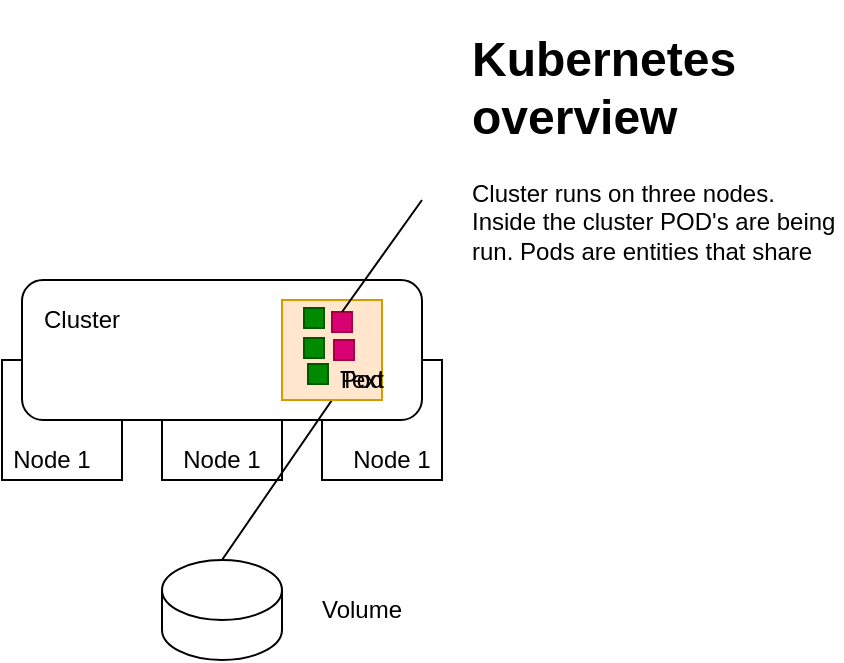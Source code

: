 <mxfile version="14.1.9" type="device"><diagram id="8oVE1SLZQWJtQwCvxKY3" name="Page-1"><mxGraphModel dx="1038" dy="579" grid="1" gridSize="10" guides="1" tooltips="1" connect="1" arrows="1" fold="1" page="1" pageScale="1" pageWidth="850" pageHeight="1100" math="0" shadow="0"><root><mxCell id="0"/><mxCell id="1" parent="0"/><mxCell id="kCujNmMtWDmN2-Ke9Z3--6" value="" style="whiteSpace=wrap;html=1;aspect=fixed;" vertex="1" parent="1"><mxGeometry x="240" y="280" width="60" height="60" as="geometry"/></mxCell><mxCell id="kCujNmMtWDmN2-Ke9Z3--7" value="" style="whiteSpace=wrap;html=1;aspect=fixed;" vertex="1" parent="1"><mxGeometry x="320" y="280" width="60" height="60" as="geometry"/></mxCell><mxCell id="kCujNmMtWDmN2-Ke9Z3--8" value="" style="whiteSpace=wrap;html=1;aspect=fixed;direction=south;" vertex="1" parent="1"><mxGeometry x="400" y="280" width="60" height="60" as="geometry"/></mxCell><mxCell id="kCujNmMtWDmN2-Ke9Z3--9" value="" style="rounded=1;whiteSpace=wrap;html=1;" vertex="1" parent="1"><mxGeometry x="250" y="240" width="200" height="70" as="geometry"/></mxCell><mxCell id="kCujNmMtWDmN2-Ke9Z3--10" value="" style="shape=cylinder3;whiteSpace=wrap;html=1;boundedLbl=1;backgroundOutline=1;size=15;" vertex="1" parent="1"><mxGeometry x="320" y="380" width="60" height="50" as="geometry"/></mxCell><mxCell id="kCujNmMtWDmN2-Ke9Z3--11" value="Cluster" style="text;html=1;strokeColor=none;fillColor=none;align=center;verticalAlign=middle;whiteSpace=wrap;rounded=0;" vertex="1" parent="1"><mxGeometry x="260" y="250" width="40" height="20" as="geometry"/></mxCell><mxCell id="kCujNmMtWDmN2-Ke9Z3--14" value="Node 1" style="text;html=1;strokeColor=none;fillColor=none;align=center;verticalAlign=middle;whiteSpace=wrap;rounded=0;" vertex="1" parent="1"><mxGeometry x="240" y="320" width="50" height="20" as="geometry"/></mxCell><mxCell id="kCujNmMtWDmN2-Ke9Z3--15" value="Node 1" style="text;html=1;strokeColor=none;fillColor=none;align=center;verticalAlign=middle;whiteSpace=wrap;rounded=0;" vertex="1" parent="1"><mxGeometry x="325" y="320" width="50" height="20" as="geometry"/></mxCell><mxCell id="kCujNmMtWDmN2-Ke9Z3--16" value="Node 1" style="text;html=1;strokeColor=none;fillColor=none;align=center;verticalAlign=middle;whiteSpace=wrap;rounded=0;" vertex="1" parent="1"><mxGeometry x="410" y="320" width="50" height="20" as="geometry"/></mxCell><mxCell id="kCujNmMtWDmN2-Ke9Z3--17" value="Volume" style="text;html=1;strokeColor=none;fillColor=none;align=center;verticalAlign=middle;whiteSpace=wrap;rounded=0;" vertex="1" parent="1"><mxGeometry x="400" y="395" width="40" height="20" as="geometry"/></mxCell><mxCell id="kCujNmMtWDmN2-Ke9Z3--19" value="" style="endArrow=none;html=1;entryX=0.5;entryY=1;entryDx=0;entryDy=0;exitX=0.5;exitY=0;exitDx=0;exitDy=0;exitPerimeter=0;" edge="1" parent="1" source="kCujNmMtWDmN2-Ke9Z3--10" target="kCujNmMtWDmN2-Ke9Z3--23"><mxGeometry width="50" height="50" relative="1" as="geometry"><mxPoint x="350" y="370" as="sourcePoint"/><mxPoint x="450" y="270" as="targetPoint"/></mxGeometry></mxCell><mxCell id="kCujNmMtWDmN2-Ke9Z3--23" value="" style="whiteSpace=wrap;html=1;aspect=fixed;fillColor=#ffe6cc;strokeColor=#d79b00;" vertex="1" parent="1"><mxGeometry x="380" y="250" width="50" height="50" as="geometry"/></mxCell><mxCell id="kCujNmMtWDmN2-Ke9Z3--24" value="" style="whiteSpace=wrap;html=1;aspect=fixed;fillColor=#008a00;strokeColor=#005700;fontColor=#ffffff;" vertex="1" parent="1"><mxGeometry x="391" y="254" width="10" height="10" as="geometry"/></mxCell><mxCell id="kCujNmMtWDmN2-Ke9Z3--25" value="" style="whiteSpace=wrap;html=1;aspect=fixed;fillColor=#008a00;strokeColor=#005700;fontColor=#ffffff;" vertex="1" parent="1"><mxGeometry x="391" y="269" width="10" height="10" as="geometry"/></mxCell><mxCell id="kCujNmMtWDmN2-Ke9Z3--26" value="" style="whiteSpace=wrap;html=1;aspect=fixed;fillColor=#008a00;strokeColor=#005700;fontColor=#ffffff;" vertex="1" parent="1"><mxGeometry x="393" y="282" width="10" height="10" as="geometry"/></mxCell><mxCell id="kCujNmMtWDmN2-Ke9Z3--27" value="" style="whiteSpace=wrap;html=1;aspect=fixed;fillColor=#d80073;strokeColor=#A50040;fontColor=#ffffff;" vertex="1" parent="1"><mxGeometry x="405" y="256" width="10" height="10" as="geometry"/></mxCell><mxCell id="kCujNmMtWDmN2-Ke9Z3--28" value="" style="whiteSpace=wrap;html=1;aspect=fixed;fillColor=#d80073;strokeColor=#A50040;fontColor=#ffffff;" vertex="1" parent="1"><mxGeometry x="406" y="270" width="10" height="10" as="geometry"/></mxCell><mxCell id="kCujNmMtWDmN2-Ke9Z3--29" value="Pod" style="text;html=1;strokeColor=none;fillColor=none;align=center;verticalAlign=middle;whiteSpace=wrap;rounded=0;" vertex="1" parent="1"><mxGeometry x="400" y="280" width="40" height="20" as="geometry"/></mxCell><mxCell id="kCujNmMtWDmN2-Ke9Z3--30" value="" style="endArrow=none;html=1;exitX=0.5;exitY=0;exitDx=0;exitDy=0;" edge="1" parent="1" source="kCujNmMtWDmN2-Ke9Z3--27"><mxGeometry width="50" height="50" relative="1" as="geometry"><mxPoint x="400" y="320" as="sourcePoint"/><mxPoint x="450" y="200" as="targetPoint"/></mxGeometry></mxCell><mxCell id="kCujNmMtWDmN2-Ke9Z3--31" value="Text" style="text;html=1;strokeColor=none;fillColor=none;align=center;verticalAlign=middle;whiteSpace=wrap;rounded=0;" vertex="1" parent="1"><mxGeometry x="400" y="280" width="40" height="20" as="geometry"/></mxCell><mxCell id="kCujNmMtWDmN2-Ke9Z3--32" value="&lt;h1&gt;Kubernetes overview&lt;/h1&gt;&lt;div&gt;Cluster runs on three nodes. Inside the cluster POD's are being run. Pods are entities that share common storage and network. Inside the pod, actual containers are being ran. Container with different color corresponds one service.&lt;/div&gt;" style="text;html=1;strokeColor=none;fillColor=none;spacing=5;spacingTop=-20;whiteSpace=wrap;overflow=hidden;rounded=0;" vertex="1" parent="1"><mxGeometry x="470" y="110" width="190" height="120" as="geometry"/></mxCell></root></mxGraphModel></diagram></mxfile>